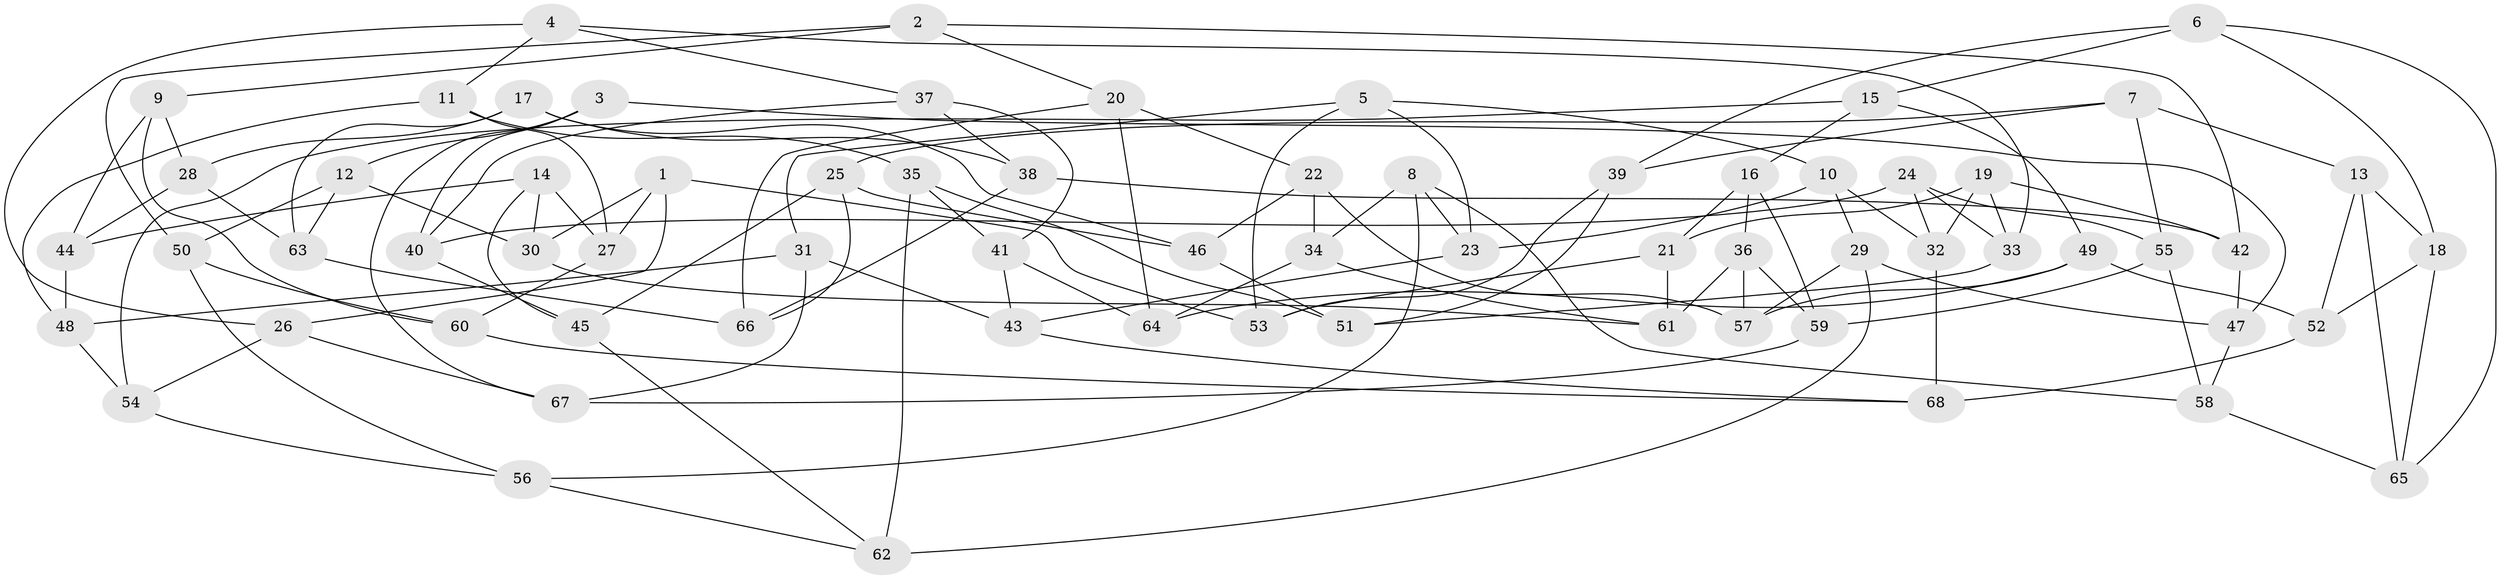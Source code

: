 // coarse degree distribution, {6: 0.4473684210526316, 5: 0.3157894736842105, 4: 0.23684210526315788}
// Generated by graph-tools (version 1.1) at 2025/24/03/03/25 07:24:28]
// undirected, 68 vertices, 136 edges
graph export_dot {
graph [start="1"]
  node [color=gray90,style=filled];
  1;
  2;
  3;
  4;
  5;
  6;
  7;
  8;
  9;
  10;
  11;
  12;
  13;
  14;
  15;
  16;
  17;
  18;
  19;
  20;
  21;
  22;
  23;
  24;
  25;
  26;
  27;
  28;
  29;
  30;
  31;
  32;
  33;
  34;
  35;
  36;
  37;
  38;
  39;
  40;
  41;
  42;
  43;
  44;
  45;
  46;
  47;
  48;
  49;
  50;
  51;
  52;
  53;
  54;
  55;
  56;
  57;
  58;
  59;
  60;
  61;
  62;
  63;
  64;
  65;
  66;
  67;
  68;
  1 -- 53;
  1 -- 30;
  1 -- 26;
  1 -- 27;
  2 -- 9;
  2 -- 50;
  2 -- 20;
  2 -- 42;
  3 -- 47;
  3 -- 67;
  3 -- 12;
  3 -- 40;
  4 -- 37;
  4 -- 26;
  4 -- 33;
  4 -- 11;
  5 -- 10;
  5 -- 53;
  5 -- 23;
  5 -- 31;
  6 -- 18;
  6 -- 15;
  6 -- 65;
  6 -- 39;
  7 -- 13;
  7 -- 55;
  7 -- 25;
  7 -- 39;
  8 -- 34;
  8 -- 56;
  8 -- 23;
  8 -- 58;
  9 -- 28;
  9 -- 44;
  9 -- 60;
  10 -- 23;
  10 -- 32;
  10 -- 29;
  11 -- 48;
  11 -- 35;
  11 -- 27;
  12 -- 63;
  12 -- 50;
  12 -- 30;
  13 -- 65;
  13 -- 52;
  13 -- 18;
  14 -- 30;
  14 -- 44;
  14 -- 27;
  14 -- 45;
  15 -- 16;
  15 -- 49;
  15 -- 54;
  16 -- 59;
  16 -- 21;
  16 -- 36;
  17 -- 63;
  17 -- 46;
  17 -- 28;
  17 -- 38;
  18 -- 65;
  18 -- 52;
  19 -- 33;
  19 -- 21;
  19 -- 42;
  19 -- 32;
  20 -- 64;
  20 -- 22;
  20 -- 66;
  21 -- 53;
  21 -- 61;
  22 -- 46;
  22 -- 57;
  22 -- 34;
  23 -- 43;
  24 -- 33;
  24 -- 40;
  24 -- 32;
  24 -- 55;
  25 -- 46;
  25 -- 45;
  25 -- 66;
  26 -- 54;
  26 -- 67;
  27 -- 60;
  28 -- 44;
  28 -- 63;
  29 -- 57;
  29 -- 47;
  29 -- 62;
  30 -- 61;
  31 -- 43;
  31 -- 67;
  31 -- 48;
  32 -- 68;
  33 -- 51;
  34 -- 61;
  34 -- 64;
  35 -- 51;
  35 -- 62;
  35 -- 41;
  36 -- 57;
  36 -- 61;
  36 -- 59;
  37 -- 38;
  37 -- 41;
  37 -- 40;
  38 -- 42;
  38 -- 66;
  39 -- 51;
  39 -- 53;
  40 -- 45;
  41 -- 64;
  41 -- 43;
  42 -- 47;
  43 -- 68;
  44 -- 48;
  45 -- 62;
  46 -- 51;
  47 -- 58;
  48 -- 54;
  49 -- 57;
  49 -- 64;
  49 -- 52;
  50 -- 60;
  50 -- 56;
  52 -- 68;
  54 -- 56;
  55 -- 59;
  55 -- 58;
  56 -- 62;
  58 -- 65;
  59 -- 67;
  60 -- 68;
  63 -- 66;
}
